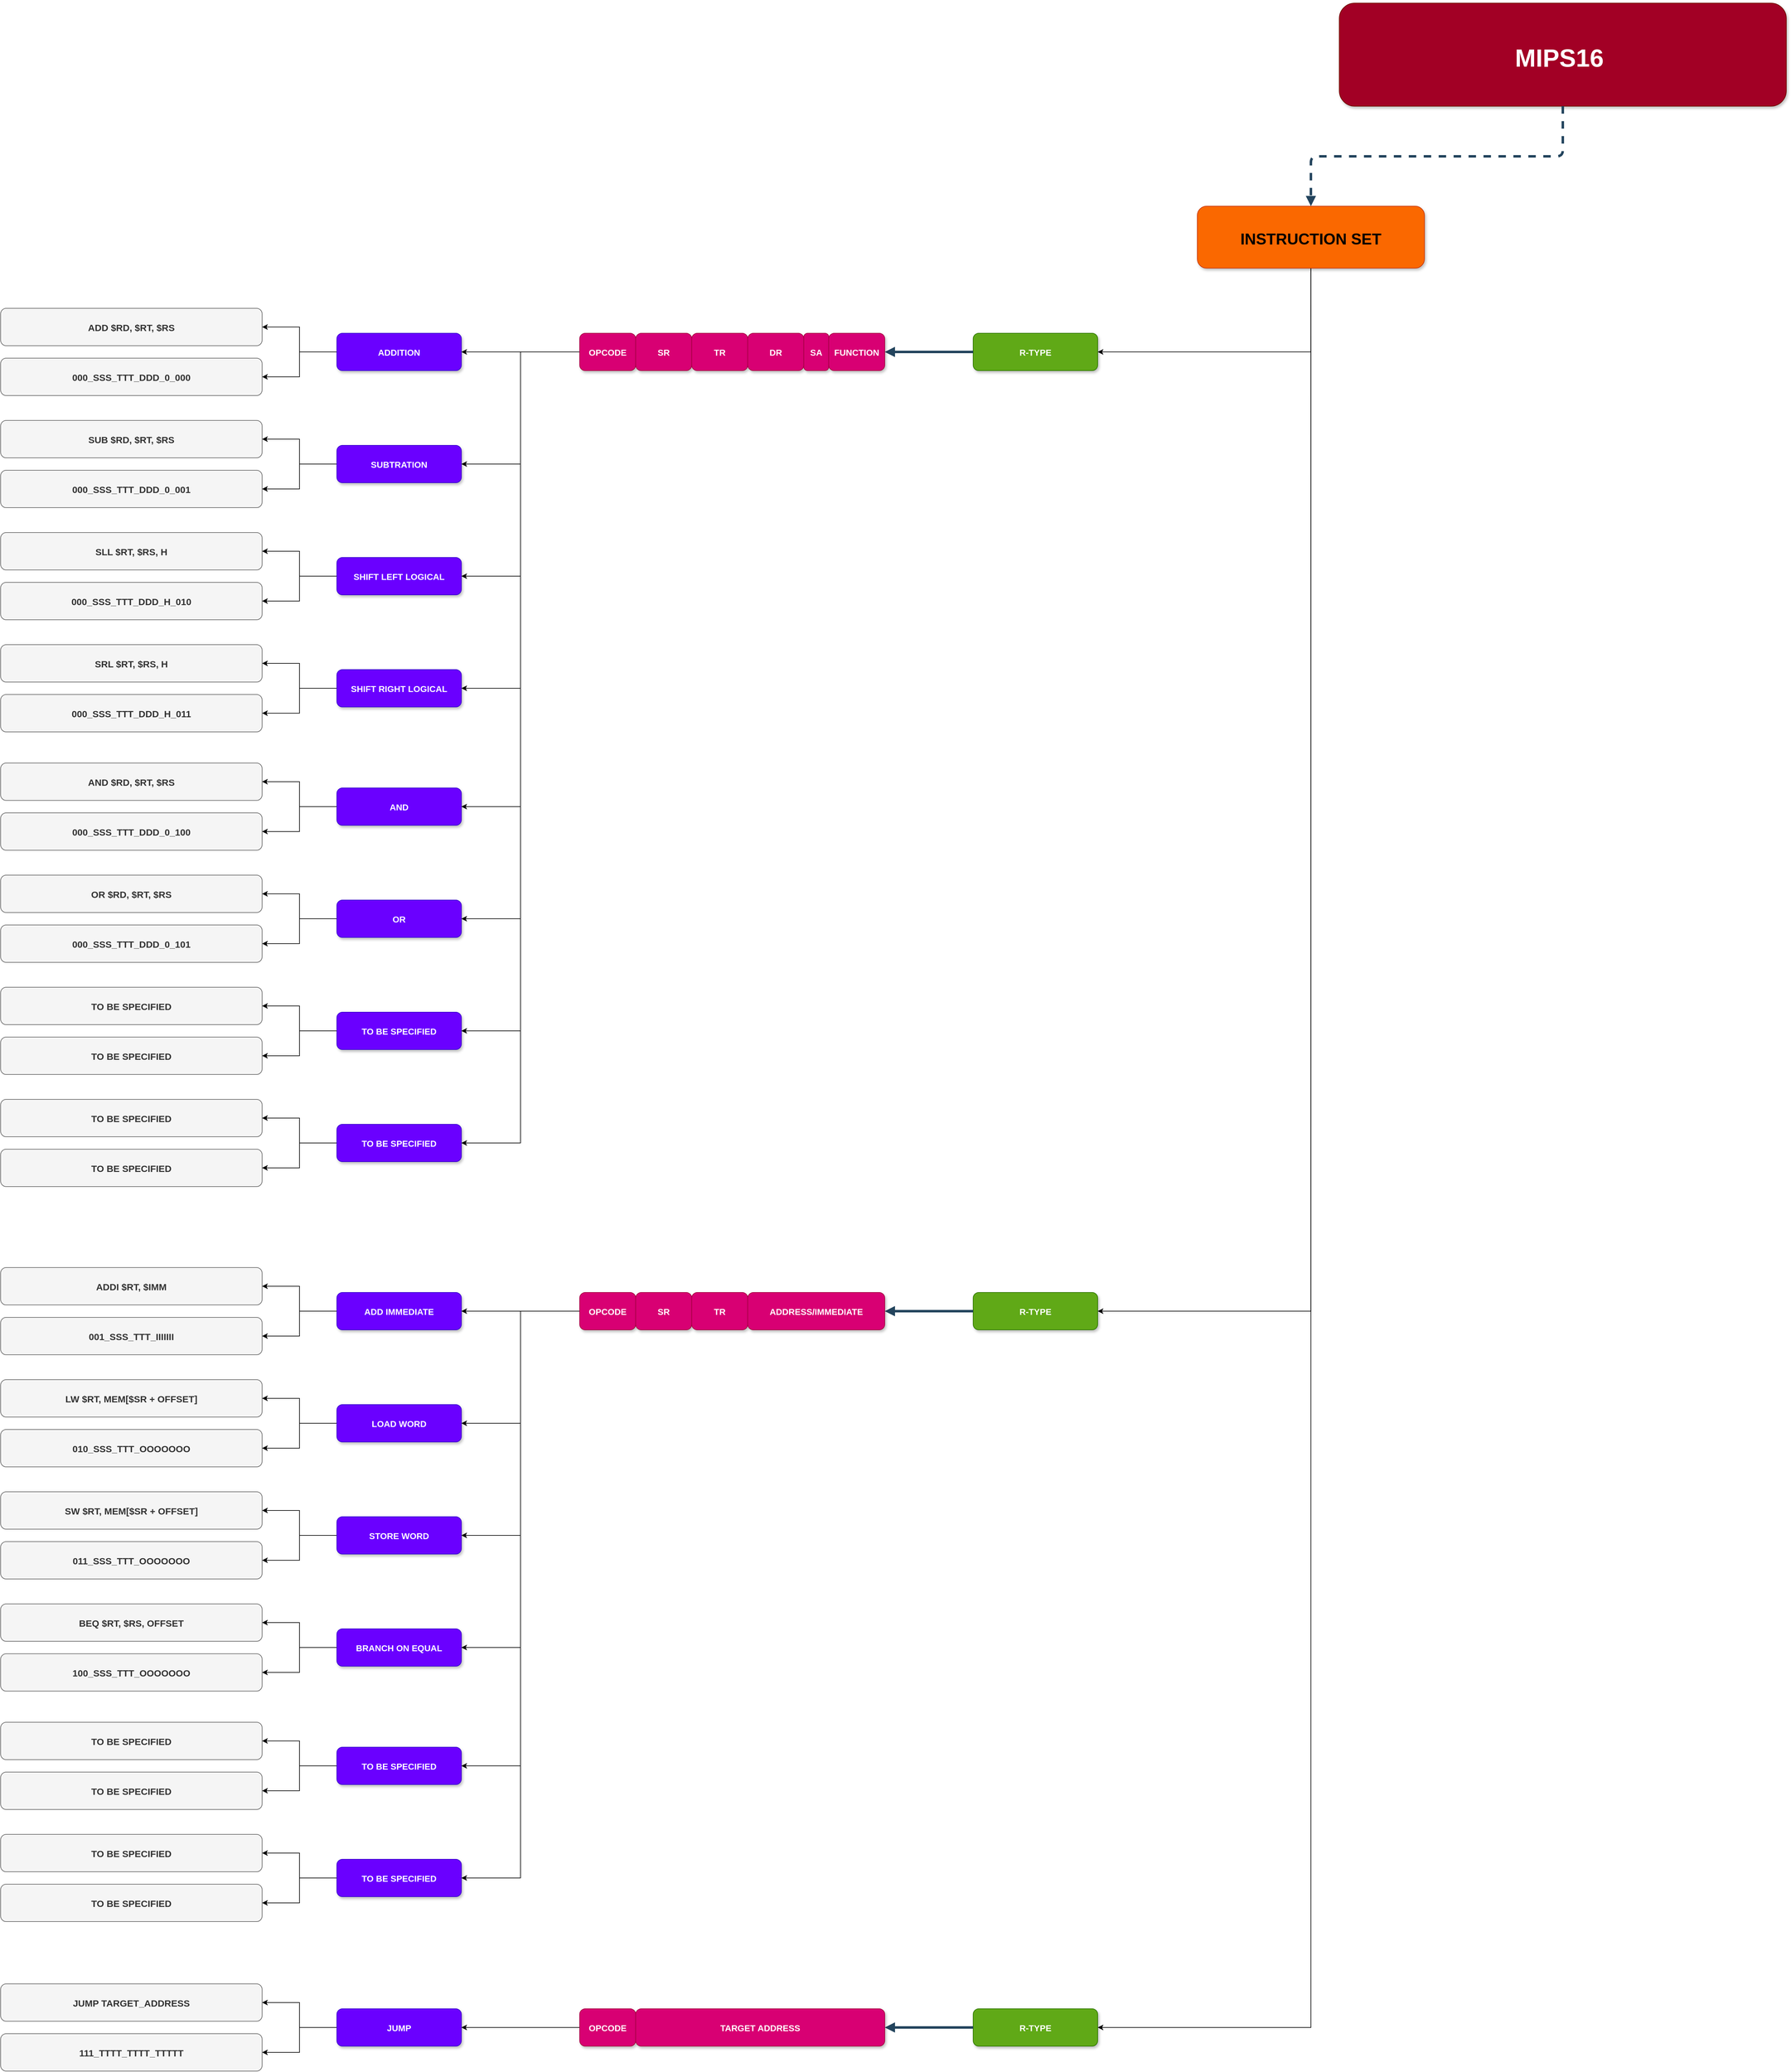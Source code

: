 <mxfile version="22.1.2" type="device">
  <diagram name="Page-1" id="97916047-d0de-89f5-080d-49f4d83e522f">
    <mxGraphModel dx="6145.5" dy="4712.5" grid="1" gridSize="10" guides="1" tooltips="1" connect="1" arrows="1" fold="1" page="1" pageScale="1.5" pageWidth="1169" pageHeight="827" background="none" math="0" shadow="0">
      <root>
        <mxCell id="0" />
        <mxCell id="1" parent="0" />
        <mxCell id="2" value="MIPS16 " style="rounded=1;fillColor=#a20025;strokeColor=#6F0000;shadow=1;fontStyle=1;fontColor=#ffffff;fontSize=40;" parent="1" vertex="1">
          <mxGeometry x="890" y="-20" width="718" height="165.5" as="geometry" />
        </mxCell>
        <mxCell id="L9ui72q3vEJQlLb_7uVs-219" style="edgeStyle=orthogonalEdgeStyle;rounded=0;orthogonalLoop=1;jettySize=auto;html=1;exitX=0.5;exitY=1;exitDx=0;exitDy=0;entryX=1;entryY=0.5;entryDx=0;entryDy=0;" edge="1" parent="1" source="3" target="L9ui72q3vEJQlLb_7uVs-213">
          <mxGeometry relative="1" as="geometry" />
        </mxCell>
        <mxCell id="L9ui72q3vEJQlLb_7uVs-220" style="edgeStyle=orthogonalEdgeStyle;rounded=0;orthogonalLoop=1;jettySize=auto;html=1;exitX=0.5;exitY=1;exitDx=0;exitDy=0;entryX=1;entryY=0.5;entryDx=0;entryDy=0;" edge="1" parent="1" source="3" target="4">
          <mxGeometry relative="1" as="geometry" />
        </mxCell>
        <mxCell id="L9ui72q3vEJQlLb_7uVs-221" style="edgeStyle=orthogonalEdgeStyle;rounded=0;orthogonalLoop=1;jettySize=auto;html=1;exitX=0.5;exitY=1;exitDx=0;exitDy=0;entryX=1;entryY=0.5;entryDx=0;entryDy=0;" edge="1" parent="1" source="3" target="L9ui72q3vEJQlLb_7uVs-217">
          <mxGeometry relative="1" as="geometry" />
        </mxCell>
        <mxCell id="3" value="INSTRUCTION SET" style="rounded=1;fillColor=#fa6800;strokeColor=#C73500;shadow=1;fontStyle=1;fontColor=#000000;fontSize=25;" parent="1" vertex="1">
          <mxGeometry x="662" y="306" width="364.83" height="99.5" as="geometry" />
        </mxCell>
        <mxCell id="4" value="R-TYPE" style="rounded=1;fillColor=#60a917;strokeColor=#2D7600;shadow=1;fontStyle=1;fontColor=#ffffff;fontSize=14;" parent="1" vertex="1">
          <mxGeometry x="302" y="510" width="200" height="60" as="geometry" />
        </mxCell>
        <mxCell id="L9ui72q3vEJQlLb_7uVs-61" style="edgeStyle=orthogonalEdgeStyle;rounded=0;orthogonalLoop=1;jettySize=auto;html=1;entryX=1;entryY=0.5;entryDx=0;entryDy=0;" edge="1" parent="1" source="8" target="L9ui72q3vEJQlLb_7uVs-56">
          <mxGeometry relative="1" as="geometry" />
        </mxCell>
        <mxCell id="L9ui72q3vEJQlLb_7uVs-66" style="edgeStyle=orthogonalEdgeStyle;rounded=0;orthogonalLoop=1;jettySize=auto;html=1;exitX=0;exitY=0.5;exitDx=0;exitDy=0;entryX=1;entryY=0.5;entryDx=0;entryDy=0;" edge="1" parent="1" source="8" target="L9ui72q3vEJQlLb_7uVs-65">
          <mxGeometry relative="1" as="geometry" />
        </mxCell>
        <mxCell id="8" value="ADDITION" style="rounded=1;fillColor=#6a00ff;strokeColor=#3700CC;shadow=1;fontStyle=1;fontColor=#ffffff;fontSize=14;" parent="1" vertex="1">
          <mxGeometry x="-720" y="510" width="200" height="60" as="geometry" />
        </mxCell>
        <mxCell id="29" value="" style="edgeStyle=elbowEdgeStyle;elbow=vertical;strokeWidth=4;endArrow=block;endFill=1;fontStyle=1;strokeColor=#23445D;dashed=1;" parent="1" source="2" target="3" edge="1">
          <mxGeometry x="22" y="165.5" width="100" height="100" as="geometry">
            <mxPoint x="22" y="265.5" as="sourcePoint" />
            <mxPoint x="122" y="165.5" as="targetPoint" />
          </mxGeometry>
        </mxCell>
        <mxCell id="34" value="" style="edgeStyle=elbowEdgeStyle;elbow=vertical;strokeWidth=4;endArrow=block;endFill=1;fontStyle=1;strokeColor=#23445D;exitX=0;exitY=0.5;exitDx=0;exitDy=0;" parent="1" source="4" edge="1">
          <mxGeometry x="22" y="165.5" width="100" height="100" as="geometry">
            <mxPoint x="400" y="515.5" as="sourcePoint" />
            <mxPoint x="160" y="540" as="targetPoint" />
            <Array as="points">
              <mxPoint x="280" y="540" />
            </Array>
          </mxGeometry>
        </mxCell>
        <mxCell id="L9ui72q3vEJQlLb_7uVs-56" value="ADD $RD, $RT, $RS" style="rounded=1;fillColor=#f5f5f5;strokeColor=#666666;shadow=0;fontStyle=1;fontColor=#333333;fontSize=15;strokeWidth=1;perimeterSpacing=0;spacing=3;" vertex="1" parent="1">
          <mxGeometry x="-1260" y="470" width="420" height="60" as="geometry" />
        </mxCell>
        <mxCell id="L9ui72q3vEJQlLb_7uVs-65" value="000_SSS_TTT_DDD_0_000" style="rounded=1;fillColor=#f5f5f5;strokeColor=#666666;shadow=0;fontStyle=1;fontColor=#333333;fontSize=15;strokeWidth=1;perimeterSpacing=0;spacing=3;" vertex="1" parent="1">
          <mxGeometry x="-1260" y="550" width="420" height="60" as="geometry" />
        </mxCell>
        <mxCell id="L9ui72q3vEJQlLb_7uVs-74" style="edgeStyle=orthogonalEdgeStyle;rounded=0;orthogonalLoop=1;jettySize=auto;html=1;exitX=0;exitY=0.5;exitDx=0;exitDy=0;entryX=1;entryY=0.5;entryDx=0;entryDy=0;" edge="1" parent="1" source="L9ui72q3vEJQlLb_7uVs-67" target="8">
          <mxGeometry relative="1" as="geometry" />
        </mxCell>
        <mxCell id="L9ui72q3vEJQlLb_7uVs-75" style="edgeStyle=orthogonalEdgeStyle;rounded=0;orthogonalLoop=1;jettySize=auto;html=1;entryX=1;entryY=0.5;entryDx=0;entryDy=0;" edge="1" parent="1" source="L9ui72q3vEJQlLb_7uVs-77" target="L9ui72q3vEJQlLb_7uVs-78">
          <mxGeometry relative="1" as="geometry" />
        </mxCell>
        <mxCell id="L9ui72q3vEJQlLb_7uVs-76" style="edgeStyle=orthogonalEdgeStyle;rounded=0;orthogonalLoop=1;jettySize=auto;html=1;exitX=0;exitY=0.5;exitDx=0;exitDy=0;entryX=1;entryY=0.5;entryDx=0;entryDy=0;" edge="1" parent="1" source="L9ui72q3vEJQlLb_7uVs-77" target="L9ui72q3vEJQlLb_7uVs-79">
          <mxGeometry relative="1" as="geometry" />
        </mxCell>
        <mxCell id="L9ui72q3vEJQlLb_7uVs-77" value="SUBTRATION" style="rounded=1;fillColor=#6a00ff;strokeColor=#3700CC;shadow=1;fontStyle=1;fontColor=#ffffff;fontSize=14;" vertex="1" parent="1">
          <mxGeometry x="-720" y="690" width="200" height="60" as="geometry" />
        </mxCell>
        <mxCell id="L9ui72q3vEJQlLb_7uVs-78" value="SUB $RD, $RT, $RS" style="rounded=1;fillColor=#f5f5f5;strokeColor=#666666;shadow=0;fontStyle=1;fontColor=#333333;fontSize=15;strokeWidth=1;perimeterSpacing=0;spacing=3;" vertex="1" parent="1">
          <mxGeometry x="-1260" y="650" width="420" height="60" as="geometry" />
        </mxCell>
        <mxCell id="L9ui72q3vEJQlLb_7uVs-79" value="000_SSS_TTT_DDD_0_001" style="rounded=1;fillColor=#f5f5f5;strokeColor=#666666;shadow=0;fontStyle=1;fontColor=#333333;fontSize=15;strokeWidth=1;perimeterSpacing=0;spacing=3;" vertex="1" parent="1">
          <mxGeometry x="-1260" y="730" width="420" height="60" as="geometry" />
        </mxCell>
        <mxCell id="L9ui72q3vEJQlLb_7uVs-80" style="edgeStyle=orthogonalEdgeStyle;rounded=0;orthogonalLoop=1;jettySize=auto;html=1;entryX=1;entryY=0.5;entryDx=0;entryDy=0;" edge="1" parent="1" source="L9ui72q3vEJQlLb_7uVs-82" target="L9ui72q3vEJQlLb_7uVs-83">
          <mxGeometry relative="1" as="geometry" />
        </mxCell>
        <mxCell id="L9ui72q3vEJQlLb_7uVs-81" style="edgeStyle=orthogonalEdgeStyle;rounded=0;orthogonalLoop=1;jettySize=auto;html=1;exitX=0;exitY=0.5;exitDx=0;exitDy=0;entryX=1;entryY=0.5;entryDx=0;entryDy=0;" edge="1" parent="1" source="L9ui72q3vEJQlLb_7uVs-82" target="L9ui72q3vEJQlLb_7uVs-84">
          <mxGeometry relative="1" as="geometry" />
        </mxCell>
        <mxCell id="L9ui72q3vEJQlLb_7uVs-82" value="SHIFT LEFT LOGICAL" style="rounded=1;fillColor=#6a00ff;strokeColor=#3700CC;shadow=1;fontStyle=1;fontColor=#ffffff;fontSize=14;" vertex="1" parent="1">
          <mxGeometry x="-720" y="870" width="200" height="60" as="geometry" />
        </mxCell>
        <mxCell id="L9ui72q3vEJQlLb_7uVs-83" value="SLL $RT, $RS, H" style="rounded=1;fillColor=#f5f5f5;strokeColor=#666666;shadow=0;fontStyle=1;fontColor=#333333;fontSize=15;strokeWidth=1;perimeterSpacing=0;spacing=3;" vertex="1" parent="1">
          <mxGeometry x="-1260" y="830" width="420" height="60" as="geometry" />
        </mxCell>
        <mxCell id="L9ui72q3vEJQlLb_7uVs-84" value="000_SSS_TTT_DDD_H_010" style="rounded=1;fillColor=#f5f5f5;strokeColor=#666666;shadow=0;fontStyle=1;fontColor=#333333;fontSize=15;strokeWidth=1;perimeterSpacing=0;spacing=3;" vertex="1" parent="1">
          <mxGeometry x="-1260" y="910" width="420" height="60" as="geometry" />
        </mxCell>
        <mxCell id="L9ui72q3vEJQlLb_7uVs-85" style="edgeStyle=orthogonalEdgeStyle;rounded=0;orthogonalLoop=1;jettySize=auto;html=1;entryX=1;entryY=0.5;entryDx=0;entryDy=0;" edge="1" parent="1" source="L9ui72q3vEJQlLb_7uVs-87" target="L9ui72q3vEJQlLb_7uVs-88">
          <mxGeometry relative="1" as="geometry" />
        </mxCell>
        <mxCell id="L9ui72q3vEJQlLb_7uVs-86" style="edgeStyle=orthogonalEdgeStyle;rounded=0;orthogonalLoop=1;jettySize=auto;html=1;exitX=0;exitY=0.5;exitDx=0;exitDy=0;entryX=1;entryY=0.5;entryDx=0;entryDy=0;" edge="1" parent="1" source="L9ui72q3vEJQlLb_7uVs-87" target="L9ui72q3vEJQlLb_7uVs-89">
          <mxGeometry relative="1" as="geometry" />
        </mxCell>
        <mxCell id="L9ui72q3vEJQlLb_7uVs-87" value="SHIFT RIGHT LOGICAL" style="rounded=1;fillColor=#6a00ff;strokeColor=#3700CC;shadow=1;fontStyle=1;fontColor=#ffffff;fontSize=14;" vertex="1" parent="1">
          <mxGeometry x="-720" y="1050" width="200" height="60" as="geometry" />
        </mxCell>
        <mxCell id="L9ui72q3vEJQlLb_7uVs-88" value="SRL $RT, $RS, H" style="rounded=1;fillColor=#f5f5f5;strokeColor=#666666;shadow=0;fontStyle=1;fontColor=#333333;fontSize=15;strokeWidth=1;perimeterSpacing=0;spacing=3;" vertex="1" parent="1">
          <mxGeometry x="-1260" y="1010" width="420" height="60" as="geometry" />
        </mxCell>
        <mxCell id="L9ui72q3vEJQlLb_7uVs-89" value="000_SSS_TTT_DDD_H_011" style="rounded=1;fillColor=#f5f5f5;strokeColor=#666666;shadow=0;fontStyle=1;fontColor=#333333;fontSize=15;strokeWidth=1;perimeterSpacing=0;spacing=3;" vertex="1" parent="1">
          <mxGeometry x="-1260" y="1090" width="420" height="60" as="geometry" />
        </mxCell>
        <mxCell id="L9ui72q3vEJQlLb_7uVs-90" style="edgeStyle=orthogonalEdgeStyle;rounded=0;orthogonalLoop=1;jettySize=auto;html=1;entryX=1;entryY=0.5;entryDx=0;entryDy=0;" edge="1" parent="1" source="L9ui72q3vEJQlLb_7uVs-92" target="L9ui72q3vEJQlLb_7uVs-93">
          <mxGeometry relative="1" as="geometry" />
        </mxCell>
        <mxCell id="L9ui72q3vEJQlLb_7uVs-91" style="edgeStyle=orthogonalEdgeStyle;rounded=0;orthogonalLoop=1;jettySize=auto;html=1;exitX=0;exitY=0.5;exitDx=0;exitDy=0;entryX=1;entryY=0.5;entryDx=0;entryDy=0;" edge="1" parent="1" source="L9ui72q3vEJQlLb_7uVs-92" target="L9ui72q3vEJQlLb_7uVs-94">
          <mxGeometry relative="1" as="geometry" />
        </mxCell>
        <mxCell id="L9ui72q3vEJQlLb_7uVs-92" value="AND" style="rounded=1;fillColor=#6a00ff;strokeColor=#3700CC;shadow=1;fontStyle=1;fontColor=#ffffff;fontSize=14;" vertex="1" parent="1">
          <mxGeometry x="-720" y="1240" width="200" height="60" as="geometry" />
        </mxCell>
        <mxCell id="L9ui72q3vEJQlLb_7uVs-93" value="AND $RD, $RT, $RS" style="rounded=1;fillColor=#f5f5f5;strokeColor=#666666;shadow=0;fontStyle=1;fontColor=#333333;fontSize=15;strokeWidth=1;perimeterSpacing=0;spacing=3;" vertex="1" parent="1">
          <mxGeometry x="-1260" y="1200" width="420" height="60" as="geometry" />
        </mxCell>
        <mxCell id="L9ui72q3vEJQlLb_7uVs-94" value="000_SSS_TTT_DDD_0_100" style="rounded=1;fillColor=#f5f5f5;strokeColor=#666666;shadow=0;fontStyle=1;fontColor=#333333;fontSize=15;strokeWidth=1;perimeterSpacing=0;spacing=3;" vertex="1" parent="1">
          <mxGeometry x="-1260" y="1280" width="420" height="60" as="geometry" />
        </mxCell>
        <mxCell id="L9ui72q3vEJQlLb_7uVs-95" style="edgeStyle=orthogonalEdgeStyle;rounded=0;orthogonalLoop=1;jettySize=auto;html=1;entryX=1;entryY=0.5;entryDx=0;entryDy=0;" edge="1" parent="1" source="L9ui72q3vEJQlLb_7uVs-97" target="L9ui72q3vEJQlLb_7uVs-98">
          <mxGeometry relative="1" as="geometry" />
        </mxCell>
        <mxCell id="L9ui72q3vEJQlLb_7uVs-96" style="edgeStyle=orthogonalEdgeStyle;rounded=0;orthogonalLoop=1;jettySize=auto;html=1;exitX=0;exitY=0.5;exitDx=0;exitDy=0;entryX=1;entryY=0.5;entryDx=0;entryDy=0;" edge="1" parent="1" source="L9ui72q3vEJQlLb_7uVs-97" target="L9ui72q3vEJQlLb_7uVs-99">
          <mxGeometry relative="1" as="geometry" />
        </mxCell>
        <mxCell id="L9ui72q3vEJQlLb_7uVs-97" value="OR" style="rounded=1;fillColor=#6a00ff;strokeColor=#3700CC;shadow=1;fontStyle=1;fontColor=#ffffff;fontSize=14;" vertex="1" parent="1">
          <mxGeometry x="-720" y="1420" width="200" height="60" as="geometry" />
        </mxCell>
        <mxCell id="L9ui72q3vEJQlLb_7uVs-98" value="OR $RD, $RT, $RS" style="rounded=1;fillColor=#f5f5f5;strokeColor=#666666;shadow=0;fontStyle=1;fontColor=#333333;fontSize=15;strokeWidth=1;perimeterSpacing=0;spacing=3;" vertex="1" parent="1">
          <mxGeometry x="-1260" y="1380" width="420" height="60" as="geometry" />
        </mxCell>
        <mxCell id="L9ui72q3vEJQlLb_7uVs-99" value="000_SSS_TTT_DDD_0_101" style="rounded=1;fillColor=#f5f5f5;strokeColor=#666666;shadow=0;fontStyle=1;fontColor=#333333;fontSize=15;strokeWidth=1;perimeterSpacing=0;spacing=3;" vertex="1" parent="1">
          <mxGeometry x="-1260" y="1460" width="420" height="60" as="geometry" />
        </mxCell>
        <mxCell id="L9ui72q3vEJQlLb_7uVs-100" style="edgeStyle=orthogonalEdgeStyle;rounded=0;orthogonalLoop=1;jettySize=auto;html=1;entryX=1;entryY=0.5;entryDx=0;entryDy=0;" edge="1" parent="1" source="L9ui72q3vEJQlLb_7uVs-102" target="L9ui72q3vEJQlLb_7uVs-103">
          <mxGeometry relative="1" as="geometry" />
        </mxCell>
        <mxCell id="L9ui72q3vEJQlLb_7uVs-101" style="edgeStyle=orthogonalEdgeStyle;rounded=0;orthogonalLoop=1;jettySize=auto;html=1;exitX=0;exitY=0.5;exitDx=0;exitDy=0;entryX=1;entryY=0.5;entryDx=0;entryDy=0;" edge="1" parent="1" source="L9ui72q3vEJQlLb_7uVs-102" target="L9ui72q3vEJQlLb_7uVs-104">
          <mxGeometry relative="1" as="geometry" />
        </mxCell>
        <mxCell id="L9ui72q3vEJQlLb_7uVs-102" value="TO BE SPECIFIED" style="rounded=1;fillColor=#6a00ff;strokeColor=#3700CC;shadow=1;fontStyle=1;fontColor=#ffffff;fontSize=14;" vertex="1" parent="1">
          <mxGeometry x="-720" y="1600" width="200" height="60" as="geometry" />
        </mxCell>
        <mxCell id="L9ui72q3vEJQlLb_7uVs-103" value="TO BE SPECIFIED" style="rounded=1;fillColor=#f5f5f5;strokeColor=#666666;shadow=0;fontStyle=1;fontColor=#333333;fontSize=15;strokeWidth=1;perimeterSpacing=0;spacing=3;" vertex="1" parent="1">
          <mxGeometry x="-1260" y="1560" width="420" height="60" as="geometry" />
        </mxCell>
        <mxCell id="L9ui72q3vEJQlLb_7uVs-104" value="TO BE SPECIFIED" style="rounded=1;fillColor=#f5f5f5;strokeColor=#666666;shadow=0;fontStyle=1;fontColor=#333333;fontSize=15;strokeWidth=1;perimeterSpacing=0;spacing=3;" vertex="1" parent="1">
          <mxGeometry x="-1260" y="1640" width="420" height="60" as="geometry" />
        </mxCell>
        <mxCell id="L9ui72q3vEJQlLb_7uVs-105" style="edgeStyle=orthogonalEdgeStyle;rounded=0;orthogonalLoop=1;jettySize=auto;html=1;entryX=1;entryY=0.5;entryDx=0;entryDy=0;" edge="1" parent="1" source="L9ui72q3vEJQlLb_7uVs-107" target="L9ui72q3vEJQlLb_7uVs-108">
          <mxGeometry relative="1" as="geometry" />
        </mxCell>
        <mxCell id="L9ui72q3vEJQlLb_7uVs-106" style="edgeStyle=orthogonalEdgeStyle;rounded=0;orthogonalLoop=1;jettySize=auto;html=1;exitX=0;exitY=0.5;exitDx=0;exitDy=0;entryX=1;entryY=0.5;entryDx=0;entryDy=0;" edge="1" parent="1" source="L9ui72q3vEJQlLb_7uVs-107" target="L9ui72q3vEJQlLb_7uVs-109">
          <mxGeometry relative="1" as="geometry" />
        </mxCell>
        <mxCell id="L9ui72q3vEJQlLb_7uVs-107" value="TO BE SPECIFIED" style="rounded=1;fillColor=#6a00ff;strokeColor=#3700CC;shadow=1;fontStyle=1;fontColor=#ffffff;fontSize=14;" vertex="1" parent="1">
          <mxGeometry x="-720" y="1780" width="200" height="60" as="geometry" />
        </mxCell>
        <mxCell id="L9ui72q3vEJQlLb_7uVs-108" value="TO BE SPECIFIED" style="rounded=1;fillColor=#f5f5f5;strokeColor=#666666;shadow=0;fontStyle=1;fontColor=#333333;fontSize=15;strokeWidth=1;perimeterSpacing=0;spacing=3;" vertex="1" parent="1">
          <mxGeometry x="-1260" y="1740" width="420" height="60" as="geometry" />
        </mxCell>
        <mxCell id="L9ui72q3vEJQlLb_7uVs-109" value="TO BE SPECIFIED" style="rounded=1;fillColor=#f5f5f5;strokeColor=#666666;shadow=0;fontStyle=1;fontColor=#333333;fontSize=15;strokeWidth=1;perimeterSpacing=0;spacing=3;" vertex="1" parent="1">
          <mxGeometry x="-1260" y="1820" width="420" height="60" as="geometry" />
        </mxCell>
        <mxCell id="L9ui72q3vEJQlLb_7uVs-110" style="edgeStyle=orthogonalEdgeStyle;rounded=0;orthogonalLoop=1;jettySize=auto;html=1;exitX=0;exitY=0.5;exitDx=0;exitDy=0;entryX=1;entryY=0.5;entryDx=0;entryDy=0;" edge="1" parent="1" source="L9ui72q3vEJQlLb_7uVs-67" target="L9ui72q3vEJQlLb_7uVs-77">
          <mxGeometry relative="1" as="geometry" />
        </mxCell>
        <mxCell id="L9ui72q3vEJQlLb_7uVs-111" style="edgeStyle=orthogonalEdgeStyle;rounded=0;orthogonalLoop=1;jettySize=auto;html=1;exitX=0;exitY=0.5;exitDx=0;exitDy=0;entryX=1;entryY=0.5;entryDx=0;entryDy=0;" edge="1" parent="1" source="L9ui72q3vEJQlLb_7uVs-67" target="L9ui72q3vEJQlLb_7uVs-82">
          <mxGeometry relative="1" as="geometry" />
        </mxCell>
        <mxCell id="L9ui72q3vEJQlLb_7uVs-112" style="edgeStyle=orthogonalEdgeStyle;rounded=0;orthogonalLoop=1;jettySize=auto;html=1;exitX=0;exitY=0.5;exitDx=0;exitDy=0;entryX=1;entryY=0.5;entryDx=0;entryDy=0;" edge="1" parent="1" source="L9ui72q3vEJQlLb_7uVs-67" target="L9ui72q3vEJQlLb_7uVs-87">
          <mxGeometry relative="1" as="geometry" />
        </mxCell>
        <mxCell id="L9ui72q3vEJQlLb_7uVs-113" style="edgeStyle=orthogonalEdgeStyle;rounded=0;orthogonalLoop=1;jettySize=auto;html=1;exitX=0;exitY=0.5;exitDx=0;exitDy=0;entryX=1;entryY=0.5;entryDx=0;entryDy=0;" edge="1" parent="1" source="L9ui72q3vEJQlLb_7uVs-67" target="L9ui72q3vEJQlLb_7uVs-92">
          <mxGeometry relative="1" as="geometry" />
        </mxCell>
        <mxCell id="L9ui72q3vEJQlLb_7uVs-114" style="edgeStyle=orthogonalEdgeStyle;rounded=0;orthogonalLoop=1;jettySize=auto;html=1;exitX=0;exitY=0.5;exitDx=0;exitDy=0;entryX=1;entryY=0.5;entryDx=0;entryDy=0;" edge="1" parent="1" source="L9ui72q3vEJQlLb_7uVs-67" target="L9ui72q3vEJQlLb_7uVs-97">
          <mxGeometry relative="1" as="geometry" />
        </mxCell>
        <mxCell id="L9ui72q3vEJQlLb_7uVs-115" style="edgeStyle=orthogonalEdgeStyle;rounded=0;orthogonalLoop=1;jettySize=auto;html=1;exitX=0;exitY=0.5;exitDx=0;exitDy=0;entryX=1;entryY=0.5;entryDx=0;entryDy=0;" edge="1" parent="1" source="L9ui72q3vEJQlLb_7uVs-67" target="L9ui72q3vEJQlLb_7uVs-102">
          <mxGeometry relative="1" as="geometry" />
        </mxCell>
        <mxCell id="L9ui72q3vEJQlLb_7uVs-116" style="edgeStyle=orthogonalEdgeStyle;rounded=0;orthogonalLoop=1;jettySize=auto;html=1;exitX=0;exitY=0.5;exitDx=0;exitDy=0;entryX=1;entryY=0.5;entryDx=0;entryDy=0;" edge="1" parent="1" source="L9ui72q3vEJQlLb_7uVs-67" target="L9ui72q3vEJQlLb_7uVs-107">
          <mxGeometry relative="1" as="geometry" />
        </mxCell>
        <mxCell id="L9ui72q3vEJQlLb_7uVs-117" style="edgeStyle=orthogonalEdgeStyle;rounded=0;orthogonalLoop=1;jettySize=auto;html=1;entryX=1;entryY=0.5;entryDx=0;entryDy=0;" edge="1" parent="1" source="L9ui72q3vEJQlLb_7uVs-119" target="L9ui72q3vEJQlLb_7uVs-120">
          <mxGeometry relative="1" as="geometry" />
        </mxCell>
        <mxCell id="L9ui72q3vEJQlLb_7uVs-118" style="edgeStyle=orthogonalEdgeStyle;rounded=0;orthogonalLoop=1;jettySize=auto;html=1;exitX=0;exitY=0.5;exitDx=0;exitDy=0;entryX=1;entryY=0.5;entryDx=0;entryDy=0;" edge="1" parent="1" source="L9ui72q3vEJQlLb_7uVs-119" target="L9ui72q3vEJQlLb_7uVs-121">
          <mxGeometry relative="1" as="geometry" />
        </mxCell>
        <mxCell id="L9ui72q3vEJQlLb_7uVs-119" value="ADD IMMEDIATE" style="rounded=1;fillColor=#6a00ff;strokeColor=#3700CC;shadow=1;fontStyle=1;fontColor=#ffffff;fontSize=14;" vertex="1" parent="1">
          <mxGeometry x="-720" y="2050" width="200" height="60" as="geometry" />
        </mxCell>
        <mxCell id="L9ui72q3vEJQlLb_7uVs-120" value="ADDI $RT, $IMM" style="rounded=1;fillColor=#f5f5f5;strokeColor=#666666;shadow=0;fontStyle=1;fontColor=#333333;fontSize=15;strokeWidth=1;perimeterSpacing=0;spacing=3;" vertex="1" parent="1">
          <mxGeometry x="-1260" y="2010" width="420" height="60" as="geometry" />
        </mxCell>
        <mxCell id="L9ui72q3vEJQlLb_7uVs-121" value="001_SSS_TTT_IIIIIII" style="rounded=1;fillColor=#f5f5f5;strokeColor=#666666;shadow=0;fontStyle=1;fontColor=#333333;fontSize=15;strokeWidth=1;perimeterSpacing=0;spacing=3;" vertex="1" parent="1">
          <mxGeometry x="-1260" y="2090" width="420" height="60" as="geometry" />
        </mxCell>
        <mxCell id="L9ui72q3vEJQlLb_7uVs-129" style="edgeStyle=orthogonalEdgeStyle;rounded=0;orthogonalLoop=1;jettySize=auto;html=1;exitX=0;exitY=0.5;exitDx=0;exitDy=0;entryX=1;entryY=0.5;entryDx=0;entryDy=0;" edge="1" parent="1" source="L9ui72q3vEJQlLb_7uVs-123" target="L9ui72q3vEJQlLb_7uVs-119">
          <mxGeometry relative="1" as="geometry" />
        </mxCell>
        <mxCell id="L9ui72q3vEJQlLb_7uVs-130" style="edgeStyle=orthogonalEdgeStyle;rounded=0;orthogonalLoop=1;jettySize=auto;html=1;entryX=1;entryY=0.5;entryDx=0;entryDy=0;" edge="1" parent="1" source="L9ui72q3vEJQlLb_7uVs-132" target="L9ui72q3vEJQlLb_7uVs-133">
          <mxGeometry relative="1" as="geometry" />
        </mxCell>
        <mxCell id="L9ui72q3vEJQlLb_7uVs-131" style="edgeStyle=orthogonalEdgeStyle;rounded=0;orthogonalLoop=1;jettySize=auto;html=1;exitX=0;exitY=0.5;exitDx=0;exitDy=0;entryX=1;entryY=0.5;entryDx=0;entryDy=0;" edge="1" parent="1" source="L9ui72q3vEJQlLb_7uVs-132" target="L9ui72q3vEJQlLb_7uVs-134">
          <mxGeometry relative="1" as="geometry" />
        </mxCell>
        <mxCell id="L9ui72q3vEJQlLb_7uVs-132" value="LOAD WORD" style="rounded=1;fillColor=#6a00ff;strokeColor=#3700CC;shadow=1;fontStyle=1;fontColor=#ffffff;fontSize=14;" vertex="1" parent="1">
          <mxGeometry x="-720" y="2230" width="200" height="60" as="geometry" />
        </mxCell>
        <mxCell id="L9ui72q3vEJQlLb_7uVs-133" value="LW $RT, MEM[$SR + OFFSET]" style="rounded=1;fillColor=#f5f5f5;strokeColor=#666666;shadow=0;fontStyle=1;fontColor=#333333;fontSize=15;strokeWidth=1;perimeterSpacing=0;spacing=3;" vertex="1" parent="1">
          <mxGeometry x="-1260" y="2190" width="420" height="60" as="geometry" />
        </mxCell>
        <mxCell id="L9ui72q3vEJQlLb_7uVs-134" value="010_SSS_TTT_OOOOOOO" style="rounded=1;fillColor=#f5f5f5;strokeColor=#666666;shadow=0;fontStyle=1;fontColor=#333333;fontSize=15;strokeWidth=1;perimeterSpacing=0;spacing=3;" vertex="1" parent="1">
          <mxGeometry x="-1260" y="2270" width="420" height="60" as="geometry" />
        </mxCell>
        <mxCell id="L9ui72q3vEJQlLb_7uVs-135" style="edgeStyle=orthogonalEdgeStyle;rounded=0;orthogonalLoop=1;jettySize=auto;html=1;entryX=1;entryY=0.5;entryDx=0;entryDy=0;" edge="1" parent="1" source="L9ui72q3vEJQlLb_7uVs-137" target="L9ui72q3vEJQlLb_7uVs-138">
          <mxGeometry relative="1" as="geometry" />
        </mxCell>
        <mxCell id="L9ui72q3vEJQlLb_7uVs-136" style="edgeStyle=orthogonalEdgeStyle;rounded=0;orthogonalLoop=1;jettySize=auto;html=1;exitX=0;exitY=0.5;exitDx=0;exitDy=0;entryX=1;entryY=0.5;entryDx=0;entryDy=0;" edge="1" parent="1" source="L9ui72q3vEJQlLb_7uVs-137" target="L9ui72q3vEJQlLb_7uVs-139">
          <mxGeometry relative="1" as="geometry" />
        </mxCell>
        <mxCell id="L9ui72q3vEJQlLb_7uVs-137" value="STORE WORD" style="rounded=1;fillColor=#6a00ff;strokeColor=#3700CC;shadow=1;fontStyle=1;fontColor=#ffffff;fontSize=14;" vertex="1" parent="1">
          <mxGeometry x="-720" y="2410" width="200" height="60" as="geometry" />
        </mxCell>
        <mxCell id="L9ui72q3vEJQlLb_7uVs-138" value="SW $RT, MEM[$SR + OFFSET]" style="rounded=1;fillColor=#f5f5f5;strokeColor=#666666;shadow=0;fontStyle=1;fontColor=#333333;fontSize=15;strokeWidth=1;perimeterSpacing=0;spacing=3;" vertex="1" parent="1">
          <mxGeometry x="-1260" y="2370" width="420" height="60" as="geometry" />
        </mxCell>
        <mxCell id="L9ui72q3vEJQlLb_7uVs-139" value="011_SSS_TTT_OOOOOOO" style="rounded=1;fillColor=#f5f5f5;strokeColor=#666666;shadow=0;fontStyle=1;fontColor=#333333;fontSize=15;strokeWidth=1;perimeterSpacing=0;spacing=3;" vertex="1" parent="1">
          <mxGeometry x="-1260" y="2450" width="420" height="60" as="geometry" />
        </mxCell>
        <mxCell id="L9ui72q3vEJQlLb_7uVs-140" style="edgeStyle=orthogonalEdgeStyle;rounded=0;orthogonalLoop=1;jettySize=auto;html=1;entryX=1;entryY=0.5;entryDx=0;entryDy=0;" edge="1" parent="1" source="L9ui72q3vEJQlLb_7uVs-142" target="L9ui72q3vEJQlLb_7uVs-143">
          <mxGeometry relative="1" as="geometry" />
        </mxCell>
        <mxCell id="L9ui72q3vEJQlLb_7uVs-141" style="edgeStyle=orthogonalEdgeStyle;rounded=0;orthogonalLoop=1;jettySize=auto;html=1;exitX=0;exitY=0.5;exitDx=0;exitDy=0;entryX=1;entryY=0.5;entryDx=0;entryDy=0;" edge="1" parent="1" source="L9ui72q3vEJQlLb_7uVs-142" target="L9ui72q3vEJQlLb_7uVs-144">
          <mxGeometry relative="1" as="geometry" />
        </mxCell>
        <mxCell id="L9ui72q3vEJQlLb_7uVs-142" value="BRANCH ON EQUAL" style="rounded=1;fillColor=#6a00ff;strokeColor=#3700CC;shadow=1;fontStyle=1;fontColor=#ffffff;fontSize=14;" vertex="1" parent="1">
          <mxGeometry x="-720" y="2590" width="200" height="60" as="geometry" />
        </mxCell>
        <mxCell id="L9ui72q3vEJQlLb_7uVs-143" value="BEQ $RT, $RS, OFFSET" style="rounded=1;fillColor=#f5f5f5;strokeColor=#666666;shadow=0;fontStyle=1;fontColor=#333333;fontSize=15;strokeWidth=1;perimeterSpacing=0;spacing=3;" vertex="1" parent="1">
          <mxGeometry x="-1260" y="2550" width="420" height="60" as="geometry" />
        </mxCell>
        <mxCell id="L9ui72q3vEJQlLb_7uVs-144" value="100_SSS_TTT_OOOOOOO" style="rounded=1;fillColor=#f5f5f5;strokeColor=#666666;shadow=0;fontStyle=1;fontColor=#333333;fontSize=15;strokeWidth=1;perimeterSpacing=0;spacing=3;" vertex="1" parent="1">
          <mxGeometry x="-1260" y="2630" width="420" height="60" as="geometry" />
        </mxCell>
        <mxCell id="L9ui72q3vEJQlLb_7uVs-145" style="edgeStyle=orthogonalEdgeStyle;rounded=0;orthogonalLoop=1;jettySize=auto;html=1;entryX=1;entryY=0.5;entryDx=0;entryDy=0;" edge="1" parent="1" source="L9ui72q3vEJQlLb_7uVs-147" target="L9ui72q3vEJQlLb_7uVs-148">
          <mxGeometry relative="1" as="geometry" />
        </mxCell>
        <mxCell id="L9ui72q3vEJQlLb_7uVs-146" style="edgeStyle=orthogonalEdgeStyle;rounded=0;orthogonalLoop=1;jettySize=auto;html=1;exitX=0;exitY=0.5;exitDx=0;exitDy=0;entryX=1;entryY=0.5;entryDx=0;entryDy=0;" edge="1" parent="1" source="L9ui72q3vEJQlLb_7uVs-147" target="L9ui72q3vEJQlLb_7uVs-149">
          <mxGeometry relative="1" as="geometry" />
        </mxCell>
        <mxCell id="L9ui72q3vEJQlLb_7uVs-147" value="TO BE SPECIFIED" style="rounded=1;fillColor=#6a00ff;strokeColor=#3700CC;shadow=1;fontStyle=1;fontColor=#ffffff;fontSize=14;" vertex="1" parent="1">
          <mxGeometry x="-720" y="2780" width="200" height="60" as="geometry" />
        </mxCell>
        <mxCell id="L9ui72q3vEJQlLb_7uVs-148" value="TO BE SPECIFIED" style="rounded=1;fillColor=#f5f5f5;strokeColor=#666666;shadow=0;fontStyle=1;fontColor=#333333;fontSize=15;strokeWidth=1;perimeterSpacing=0;spacing=3;" vertex="1" parent="1">
          <mxGeometry x="-1260" y="2740" width="420" height="60" as="geometry" />
        </mxCell>
        <mxCell id="L9ui72q3vEJQlLb_7uVs-149" value="TO BE SPECIFIED" style="rounded=1;fillColor=#f5f5f5;strokeColor=#666666;shadow=0;fontStyle=1;fontColor=#333333;fontSize=15;strokeWidth=1;perimeterSpacing=0;spacing=3;" vertex="1" parent="1">
          <mxGeometry x="-1260" y="2820" width="420" height="60" as="geometry" />
        </mxCell>
        <mxCell id="L9ui72q3vEJQlLb_7uVs-150" style="edgeStyle=orthogonalEdgeStyle;rounded=0;orthogonalLoop=1;jettySize=auto;html=1;entryX=1;entryY=0.5;entryDx=0;entryDy=0;" edge="1" parent="1" source="L9ui72q3vEJQlLb_7uVs-152" target="L9ui72q3vEJQlLb_7uVs-153">
          <mxGeometry relative="1" as="geometry" />
        </mxCell>
        <mxCell id="L9ui72q3vEJQlLb_7uVs-151" style="edgeStyle=orthogonalEdgeStyle;rounded=0;orthogonalLoop=1;jettySize=auto;html=1;exitX=0;exitY=0.5;exitDx=0;exitDy=0;entryX=1;entryY=0.5;entryDx=0;entryDy=0;" edge="1" parent="1" source="L9ui72q3vEJQlLb_7uVs-152" target="L9ui72q3vEJQlLb_7uVs-154">
          <mxGeometry relative="1" as="geometry" />
        </mxCell>
        <mxCell id="L9ui72q3vEJQlLb_7uVs-152" value="TO BE SPECIFIED" style="rounded=1;fillColor=#6a00ff;strokeColor=#3700CC;shadow=1;fontStyle=1;fontColor=#ffffff;fontSize=14;" vertex="1" parent="1">
          <mxGeometry x="-720" y="2960" width="200" height="60" as="geometry" />
        </mxCell>
        <mxCell id="L9ui72q3vEJQlLb_7uVs-153" value="TO BE SPECIFIED" style="rounded=1;fillColor=#f5f5f5;strokeColor=#666666;shadow=0;fontStyle=1;fontColor=#333333;fontSize=15;strokeWidth=1;perimeterSpacing=0;spacing=3;" vertex="1" parent="1">
          <mxGeometry x="-1260" y="2920" width="420" height="60" as="geometry" />
        </mxCell>
        <mxCell id="L9ui72q3vEJQlLb_7uVs-154" value="TO BE SPECIFIED" style="rounded=1;fillColor=#f5f5f5;strokeColor=#666666;shadow=0;fontStyle=1;fontColor=#333333;fontSize=15;strokeWidth=1;perimeterSpacing=0;spacing=3;" vertex="1" parent="1">
          <mxGeometry x="-1260" y="3000" width="420" height="60" as="geometry" />
        </mxCell>
        <mxCell id="L9ui72q3vEJQlLb_7uVs-165" style="edgeStyle=orthogonalEdgeStyle;rounded=0;orthogonalLoop=1;jettySize=auto;html=1;exitX=0;exitY=0.5;exitDx=0;exitDy=0;entryX=1;entryY=0.5;entryDx=0;entryDy=0;" edge="1" parent="1" source="L9ui72q3vEJQlLb_7uVs-123" target="L9ui72q3vEJQlLb_7uVs-132">
          <mxGeometry relative="1" as="geometry" />
        </mxCell>
        <mxCell id="L9ui72q3vEJQlLb_7uVs-166" style="edgeStyle=orthogonalEdgeStyle;rounded=0;orthogonalLoop=1;jettySize=auto;html=1;exitX=0;exitY=0.5;exitDx=0;exitDy=0;entryX=1;entryY=0.5;entryDx=0;entryDy=0;" edge="1" parent="1" source="L9ui72q3vEJQlLb_7uVs-123" target="L9ui72q3vEJQlLb_7uVs-137">
          <mxGeometry relative="1" as="geometry" />
        </mxCell>
        <mxCell id="L9ui72q3vEJQlLb_7uVs-167" style="edgeStyle=orthogonalEdgeStyle;rounded=0;orthogonalLoop=1;jettySize=auto;html=1;exitX=0;exitY=0.5;exitDx=0;exitDy=0;entryX=1;entryY=0.5;entryDx=0;entryDy=0;" edge="1" parent="1" source="L9ui72q3vEJQlLb_7uVs-123" target="L9ui72q3vEJQlLb_7uVs-142">
          <mxGeometry relative="1" as="geometry" />
        </mxCell>
        <mxCell id="L9ui72q3vEJQlLb_7uVs-168" style="edgeStyle=orthogonalEdgeStyle;rounded=0;orthogonalLoop=1;jettySize=auto;html=1;exitX=0;exitY=0.5;exitDx=0;exitDy=0;entryX=1;entryY=0.5;entryDx=0;entryDy=0;" edge="1" parent="1" source="L9ui72q3vEJQlLb_7uVs-123" target="L9ui72q3vEJQlLb_7uVs-147">
          <mxGeometry relative="1" as="geometry" />
        </mxCell>
        <mxCell id="L9ui72q3vEJQlLb_7uVs-169" style="edgeStyle=orthogonalEdgeStyle;rounded=0;orthogonalLoop=1;jettySize=auto;html=1;exitX=0;exitY=0.5;exitDx=0;exitDy=0;entryX=1;entryY=0.5;entryDx=0;entryDy=0;" edge="1" parent="1" source="L9ui72q3vEJQlLb_7uVs-123" target="L9ui72q3vEJQlLb_7uVs-152">
          <mxGeometry relative="1" as="geometry" />
        </mxCell>
        <mxCell id="L9ui72q3vEJQlLb_7uVs-200" style="edgeStyle=orthogonalEdgeStyle;rounded=0;orthogonalLoop=1;jettySize=auto;html=1;entryX=1;entryY=0.5;entryDx=0;entryDy=0;" edge="1" parent="1" source="L9ui72q3vEJQlLb_7uVs-202" target="L9ui72q3vEJQlLb_7uVs-203">
          <mxGeometry relative="1" as="geometry" />
        </mxCell>
        <mxCell id="L9ui72q3vEJQlLb_7uVs-201" style="edgeStyle=orthogonalEdgeStyle;rounded=0;orthogonalLoop=1;jettySize=auto;html=1;exitX=0;exitY=0.5;exitDx=0;exitDy=0;entryX=1;entryY=0.5;entryDx=0;entryDy=0;" edge="1" parent="1" source="L9ui72q3vEJQlLb_7uVs-202" target="L9ui72q3vEJQlLb_7uVs-204">
          <mxGeometry relative="1" as="geometry" />
        </mxCell>
        <mxCell id="L9ui72q3vEJQlLb_7uVs-202" value="JUMP" style="rounded=1;fillColor=#6a00ff;strokeColor=#3700CC;shadow=1;fontStyle=1;fontColor=#ffffff;fontSize=14;" vertex="1" parent="1">
          <mxGeometry x="-720" y="3200" width="200" height="60" as="geometry" />
        </mxCell>
        <mxCell id="L9ui72q3vEJQlLb_7uVs-203" value="JUMP TARGET_ADDRESS" style="rounded=1;fillColor=#f5f5f5;strokeColor=#666666;shadow=0;fontStyle=1;fontColor=#333333;fontSize=15;strokeWidth=1;perimeterSpacing=0;spacing=3;" vertex="1" parent="1">
          <mxGeometry x="-1260" y="3160" width="420" height="60" as="geometry" />
        </mxCell>
        <mxCell id="L9ui72q3vEJQlLb_7uVs-204" value="111_TTTT_TTTT_TTTTT" style="rounded=1;fillColor=#f5f5f5;strokeColor=#666666;shadow=0;fontStyle=1;fontColor=#333333;fontSize=15;strokeWidth=1;perimeterSpacing=0;spacing=3;" vertex="1" parent="1">
          <mxGeometry x="-1260" y="3240" width="420" height="60" as="geometry" />
        </mxCell>
        <mxCell id="L9ui72q3vEJQlLb_7uVs-212" style="edgeStyle=orthogonalEdgeStyle;rounded=0;orthogonalLoop=1;jettySize=auto;html=1;exitX=0;exitY=0.5;exitDx=0;exitDy=0;entryX=1;entryY=0.5;entryDx=0;entryDy=0;" edge="1" parent="1" source="L9ui72q3vEJQlLb_7uVs-206" target="L9ui72q3vEJQlLb_7uVs-202">
          <mxGeometry relative="1" as="geometry" />
        </mxCell>
        <mxCell id="L9ui72q3vEJQlLb_7uVs-213" value="R-TYPE" style="rounded=1;fillColor=#60a917;strokeColor=#2D7600;shadow=1;fontStyle=1;fontColor=#ffffff;fontSize=14;" vertex="1" parent="1">
          <mxGeometry x="302" y="2050" width="200" height="60" as="geometry" />
        </mxCell>
        <mxCell id="L9ui72q3vEJQlLb_7uVs-214" value="" style="edgeStyle=elbowEdgeStyle;elbow=vertical;strokeWidth=4;endArrow=block;endFill=1;fontStyle=1;strokeColor=#23445D;exitX=0;exitY=0.5;exitDx=0;exitDy=0;" edge="1" parent="1" source="L9ui72q3vEJQlLb_7uVs-213">
          <mxGeometry x="22" y="165.5" width="100" height="100" as="geometry">
            <mxPoint x="400" y="2055.5" as="sourcePoint" />
            <mxPoint x="160" y="2080" as="targetPoint" />
            <Array as="points">
              <mxPoint x="280" y="2080" />
            </Array>
          </mxGeometry>
        </mxCell>
        <mxCell id="L9ui72q3vEJQlLb_7uVs-217" value="R-TYPE" style="rounded=1;fillColor=#60a917;strokeColor=#2D7600;shadow=1;fontStyle=1;fontColor=#ffffff;fontSize=14;" vertex="1" parent="1">
          <mxGeometry x="302" y="3200" width="200" height="60" as="geometry" />
        </mxCell>
        <mxCell id="L9ui72q3vEJQlLb_7uVs-218" value="" style="edgeStyle=elbowEdgeStyle;elbow=vertical;strokeWidth=4;endArrow=block;endFill=1;fontStyle=1;strokeColor=#23445D;exitX=0;exitY=0.5;exitDx=0;exitDy=0;" edge="1" parent="1" source="L9ui72q3vEJQlLb_7uVs-217">
          <mxGeometry x="22" y="165.5" width="100" height="100" as="geometry">
            <mxPoint x="400" y="3205.5" as="sourcePoint" />
            <mxPoint x="160" y="3230" as="targetPoint" />
            <Array as="points">
              <mxPoint x="280" y="3230" />
            </Array>
          </mxGeometry>
        </mxCell>
        <mxCell id="L9ui72q3vEJQlLb_7uVs-223" value="" style="group" vertex="1" connectable="0" parent="1">
          <mxGeometry x="-330" y="2050" width="490" height="60" as="geometry" />
        </mxCell>
        <mxCell id="L9ui72q3vEJQlLb_7uVs-123" value="OPCODE" style="rounded=1;fillColor=#d80073;strokeColor=#A50040;shadow=1;fontStyle=1;fontColor=#ffffff;fontSize=14;" vertex="1" parent="L9ui72q3vEJQlLb_7uVs-223">
          <mxGeometry width="90" height="60" as="geometry" />
        </mxCell>
        <mxCell id="L9ui72q3vEJQlLb_7uVs-124" value="SR" style="rounded=1;fillColor=#d80073;strokeColor=#A50040;shadow=1;fontStyle=1;fontColor=#ffffff;fontSize=14;" vertex="1" parent="L9ui72q3vEJQlLb_7uVs-223">
          <mxGeometry x="90" width="90" height="60" as="geometry" />
        </mxCell>
        <mxCell id="L9ui72q3vEJQlLb_7uVs-125" value="TR" style="rounded=1;fillColor=#d80073;strokeColor=#A50040;shadow=1;fontStyle=1;fontColor=#ffffff;fontSize=14;" vertex="1" parent="L9ui72q3vEJQlLb_7uVs-223">
          <mxGeometry x="180" width="90" height="60" as="geometry" />
        </mxCell>
        <mxCell id="L9ui72q3vEJQlLb_7uVs-126" value="ADDRESS/IMMEDIATE" style="rounded=1;fillColor=#d80073;strokeColor=#A50040;shadow=1;fontStyle=1;fontColor=#ffffff;fontSize=14;" vertex="1" parent="L9ui72q3vEJQlLb_7uVs-223">
          <mxGeometry x="270" width="220" height="60" as="geometry" />
        </mxCell>
        <mxCell id="L9ui72q3vEJQlLb_7uVs-224" value="" style="group" vertex="1" connectable="0" parent="1">
          <mxGeometry x="-330" y="510" width="490" height="60" as="geometry" />
        </mxCell>
        <mxCell id="L9ui72q3vEJQlLb_7uVs-67" value="OPCODE" style="rounded=1;fillColor=#d80073;strokeColor=#A50040;shadow=1;fontStyle=1;fontColor=#ffffff;fontSize=14;" vertex="1" parent="L9ui72q3vEJQlLb_7uVs-224">
          <mxGeometry width="90" height="60" as="geometry" />
        </mxCell>
        <mxCell id="L9ui72q3vEJQlLb_7uVs-68" value="SR" style="rounded=1;fillColor=#d80073;strokeColor=#A50040;shadow=1;fontStyle=1;fontColor=#ffffff;fontSize=14;" vertex="1" parent="L9ui72q3vEJQlLb_7uVs-224">
          <mxGeometry x="90" width="90" height="60" as="geometry" />
        </mxCell>
        <mxCell id="L9ui72q3vEJQlLb_7uVs-69" value="TR" style="rounded=1;fillColor=#d80073;strokeColor=#A50040;shadow=1;fontStyle=1;fontColor=#ffffff;fontSize=14;" vertex="1" parent="L9ui72q3vEJQlLb_7uVs-224">
          <mxGeometry x="180" width="90" height="60" as="geometry" />
        </mxCell>
        <mxCell id="L9ui72q3vEJQlLb_7uVs-70" value="DR" style="rounded=1;fillColor=#d80073;strokeColor=#A50040;shadow=1;fontStyle=1;fontColor=#ffffff;fontSize=14;" vertex="1" parent="L9ui72q3vEJQlLb_7uVs-224">
          <mxGeometry x="270" width="90" height="60" as="geometry" />
        </mxCell>
        <mxCell id="L9ui72q3vEJQlLb_7uVs-71" value="SA" style="rounded=1;fillColor=#d80073;strokeColor=#A50040;shadow=1;fontStyle=1;fontColor=#ffffff;fontSize=14;" vertex="1" parent="L9ui72q3vEJQlLb_7uVs-224">
          <mxGeometry x="360" width="40" height="60" as="geometry" />
        </mxCell>
        <mxCell id="L9ui72q3vEJQlLb_7uVs-72" value="FUNCTION" style="rounded=1;fillColor=#d80073;strokeColor=#A50040;shadow=1;fontStyle=1;fontColor=#ffffff;fontSize=14;" vertex="1" parent="L9ui72q3vEJQlLb_7uVs-224">
          <mxGeometry x="400" width="90" height="60" as="geometry" />
        </mxCell>
        <mxCell id="L9ui72q3vEJQlLb_7uVs-225" value="" style="group" vertex="1" connectable="0" parent="1">
          <mxGeometry x="-330" y="3200" width="490" height="60" as="geometry" />
        </mxCell>
        <mxCell id="L9ui72q3vEJQlLb_7uVs-206" value="OPCODE" style="rounded=1;fillColor=#d80073;strokeColor=#A50040;shadow=1;fontStyle=1;fontColor=#ffffff;fontSize=14;" vertex="1" parent="L9ui72q3vEJQlLb_7uVs-225">
          <mxGeometry width="90" height="60" as="geometry" />
        </mxCell>
        <mxCell id="L9ui72q3vEJQlLb_7uVs-207" value="TARGET ADDRESS" style="rounded=1;fillColor=#d80073;strokeColor=#A50040;shadow=1;fontStyle=1;fontColor=#ffffff;fontSize=14;" vertex="1" parent="L9ui72q3vEJQlLb_7uVs-225">
          <mxGeometry x="90" width="400" height="60" as="geometry" />
        </mxCell>
      </root>
    </mxGraphModel>
  </diagram>
</mxfile>
